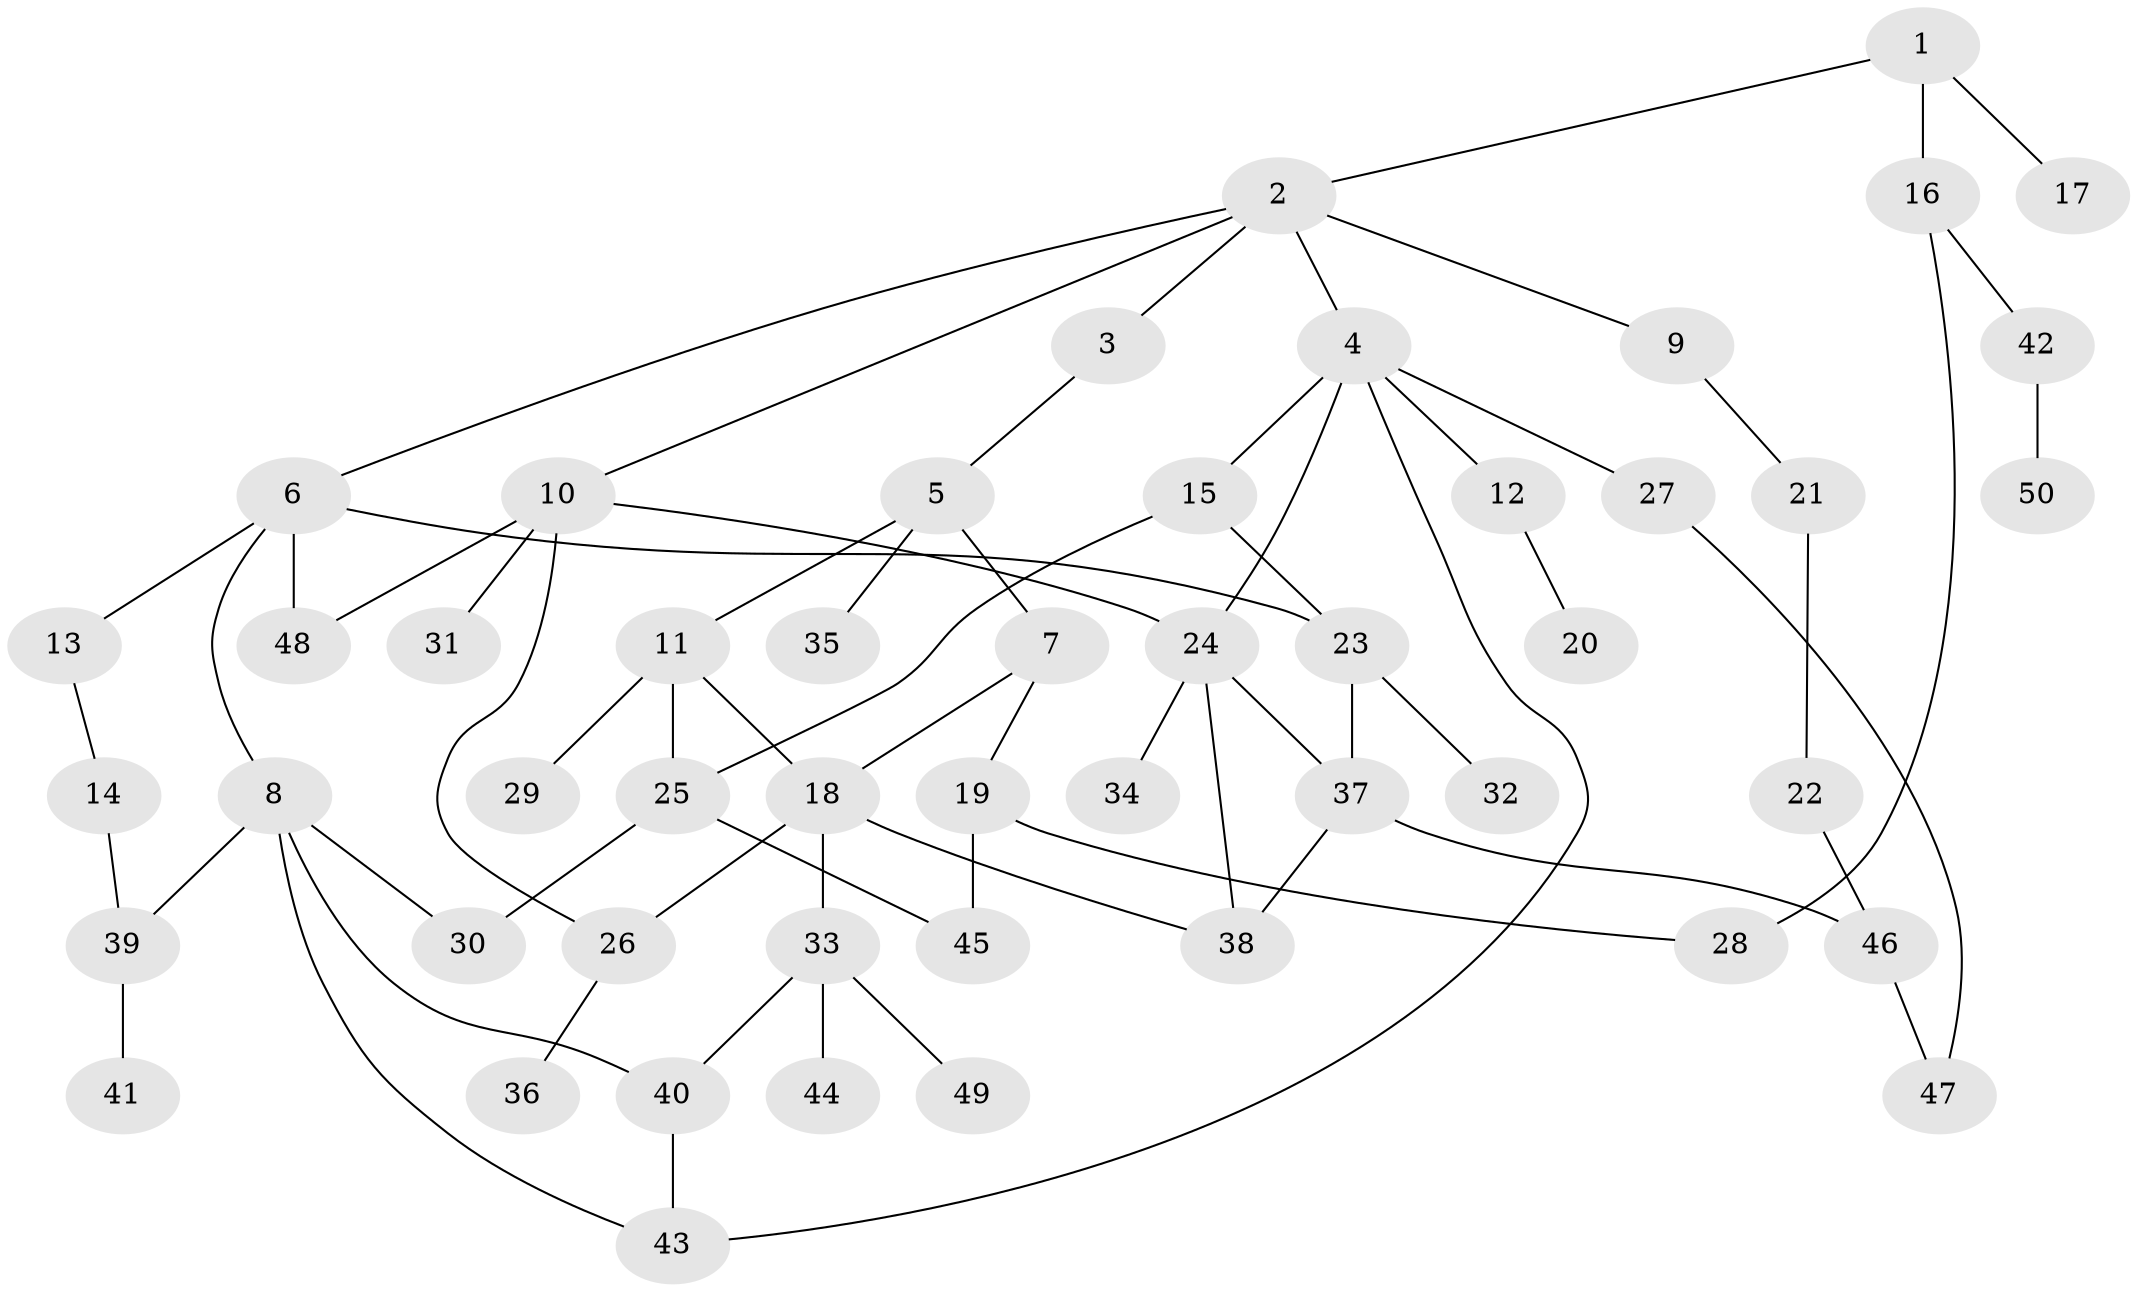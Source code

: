 // coarse degree distribution, {3: 0.2903225806451613, 5: 0.12903225806451613, 2: 0.12903225806451613, 10: 0.03225806451612903, 4: 0.12903225806451613, 1: 0.2903225806451613}
// Generated by graph-tools (version 1.1) at 2025/49/03/04/25 22:49:14]
// undirected, 50 vertices, 67 edges
graph export_dot {
  node [color=gray90,style=filled];
  1;
  2;
  3;
  4;
  5;
  6;
  7;
  8;
  9;
  10;
  11;
  12;
  13;
  14;
  15;
  16;
  17;
  18;
  19;
  20;
  21;
  22;
  23;
  24;
  25;
  26;
  27;
  28;
  29;
  30;
  31;
  32;
  33;
  34;
  35;
  36;
  37;
  38;
  39;
  40;
  41;
  42;
  43;
  44;
  45;
  46;
  47;
  48;
  49;
  50;
  1 -- 2;
  1 -- 16;
  1 -- 17;
  2 -- 3;
  2 -- 4;
  2 -- 6;
  2 -- 9;
  2 -- 10;
  3 -- 5;
  4 -- 12;
  4 -- 15;
  4 -- 27;
  4 -- 24;
  4 -- 43;
  5 -- 7;
  5 -- 11;
  5 -- 35;
  6 -- 8;
  6 -- 13;
  6 -- 48;
  6 -- 23;
  7 -- 19;
  7 -- 18;
  8 -- 30;
  8 -- 40;
  8 -- 43;
  8 -- 39;
  9 -- 21;
  10 -- 24;
  10 -- 31;
  10 -- 26;
  10 -- 48;
  11 -- 18;
  11 -- 29;
  11 -- 25;
  12 -- 20;
  13 -- 14;
  14 -- 39;
  15 -- 23;
  15 -- 25;
  16 -- 28;
  16 -- 42;
  18 -- 26;
  18 -- 33;
  18 -- 38;
  19 -- 28;
  19 -- 45;
  21 -- 22;
  22 -- 46;
  23 -- 32;
  23 -- 37;
  24 -- 34;
  24 -- 37;
  24 -- 38;
  25 -- 45;
  25 -- 30;
  26 -- 36;
  27 -- 47;
  33 -- 44;
  33 -- 49;
  33 -- 40;
  37 -- 38;
  37 -- 46;
  39 -- 41;
  40 -- 43;
  42 -- 50;
  46 -- 47;
}
